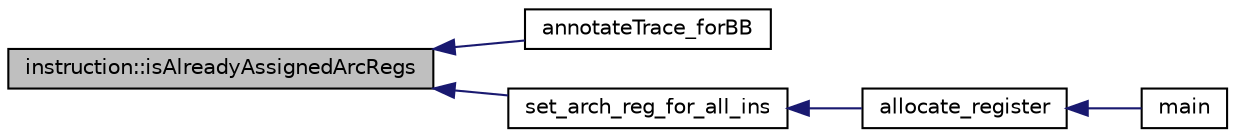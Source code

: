 digraph G
{
  edge [fontname="Helvetica",fontsize="10",labelfontname="Helvetica",labelfontsize="10"];
  node [fontname="Helvetica",fontsize="10",shape=record];
  rankdir=LR;
  Node1 [label="instruction::isAlreadyAssignedArcRegs",height=0.2,width=0.4,color="black", fillcolor="grey75", style="filled" fontcolor="black"];
  Node1 -> Node2 [dir=back,color="midnightblue",fontsize="10",style="solid",fontname="Helvetica"];
  Node2 [label="annotateTrace_forBB",height=0.2,width=0.4,color="black", fillcolor="white", style="filled",URL="$annotateTrace_8h.html#a1359aaee4cb6eba6fd6406cbc1f30773"];
  Node1 -> Node3 [dir=back,color="midnightblue",fontsize="10",style="solid",fontname="Helvetica"];
  Node3 [label="set_arch_reg_for_all_ins",height=0.2,width=0.4,color="black", fillcolor="white", style="filled",URL="$registerAllocate_8cpp.html#aaf92c40633364d00817ec3f029a77f3c"];
  Node3 -> Node4 [dir=back,color="midnightblue",fontsize="10",style="solid",fontname="Helvetica"];
  Node4 [label="allocate_register",height=0.2,width=0.4,color="black", fillcolor="white", style="filled",URL="$registerAllocate_8h.html#adaeef7e1cff31b45dd8d7d8adbcd1662"];
  Node4 -> Node5 [dir=back,color="midnightblue",fontsize="10",style="solid",fontname="Helvetica"];
  Node5 [label="main",height=0.2,width=0.4,color="black", fillcolor="white", style="filled",URL="$main_8cpp.html#a0ddf1224851353fc92bfbff6f499fa97"];
}
